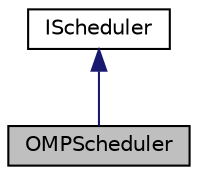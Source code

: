 digraph "OMPScheduler"
{
 // LATEX_PDF_SIZE
  edge [fontname="Helvetica",fontsize="10",labelfontname="Helvetica",labelfontsize="10"];
  node [fontname="Helvetica",fontsize="10",shape=record];
  Node1 [label="OMPScheduler",height=0.2,width=0.4,color="black", fillcolor="grey75", style="filled", fontcolor="black",tooltip="Pool of threads to automatically split a kernel's execution among several threads."];
  Node2 -> Node1 [dir="back",color="midnightblue",fontsize="10",style="solid",fontname="Helvetica"];
  Node2 [label="IScheduler",height=0.2,width=0.4,color="black", fillcolor="white", style="filled",URL="$classarm__compute_1_1_i_scheduler.xhtml",tooltip="Scheduler interface to run kernels."];
}

